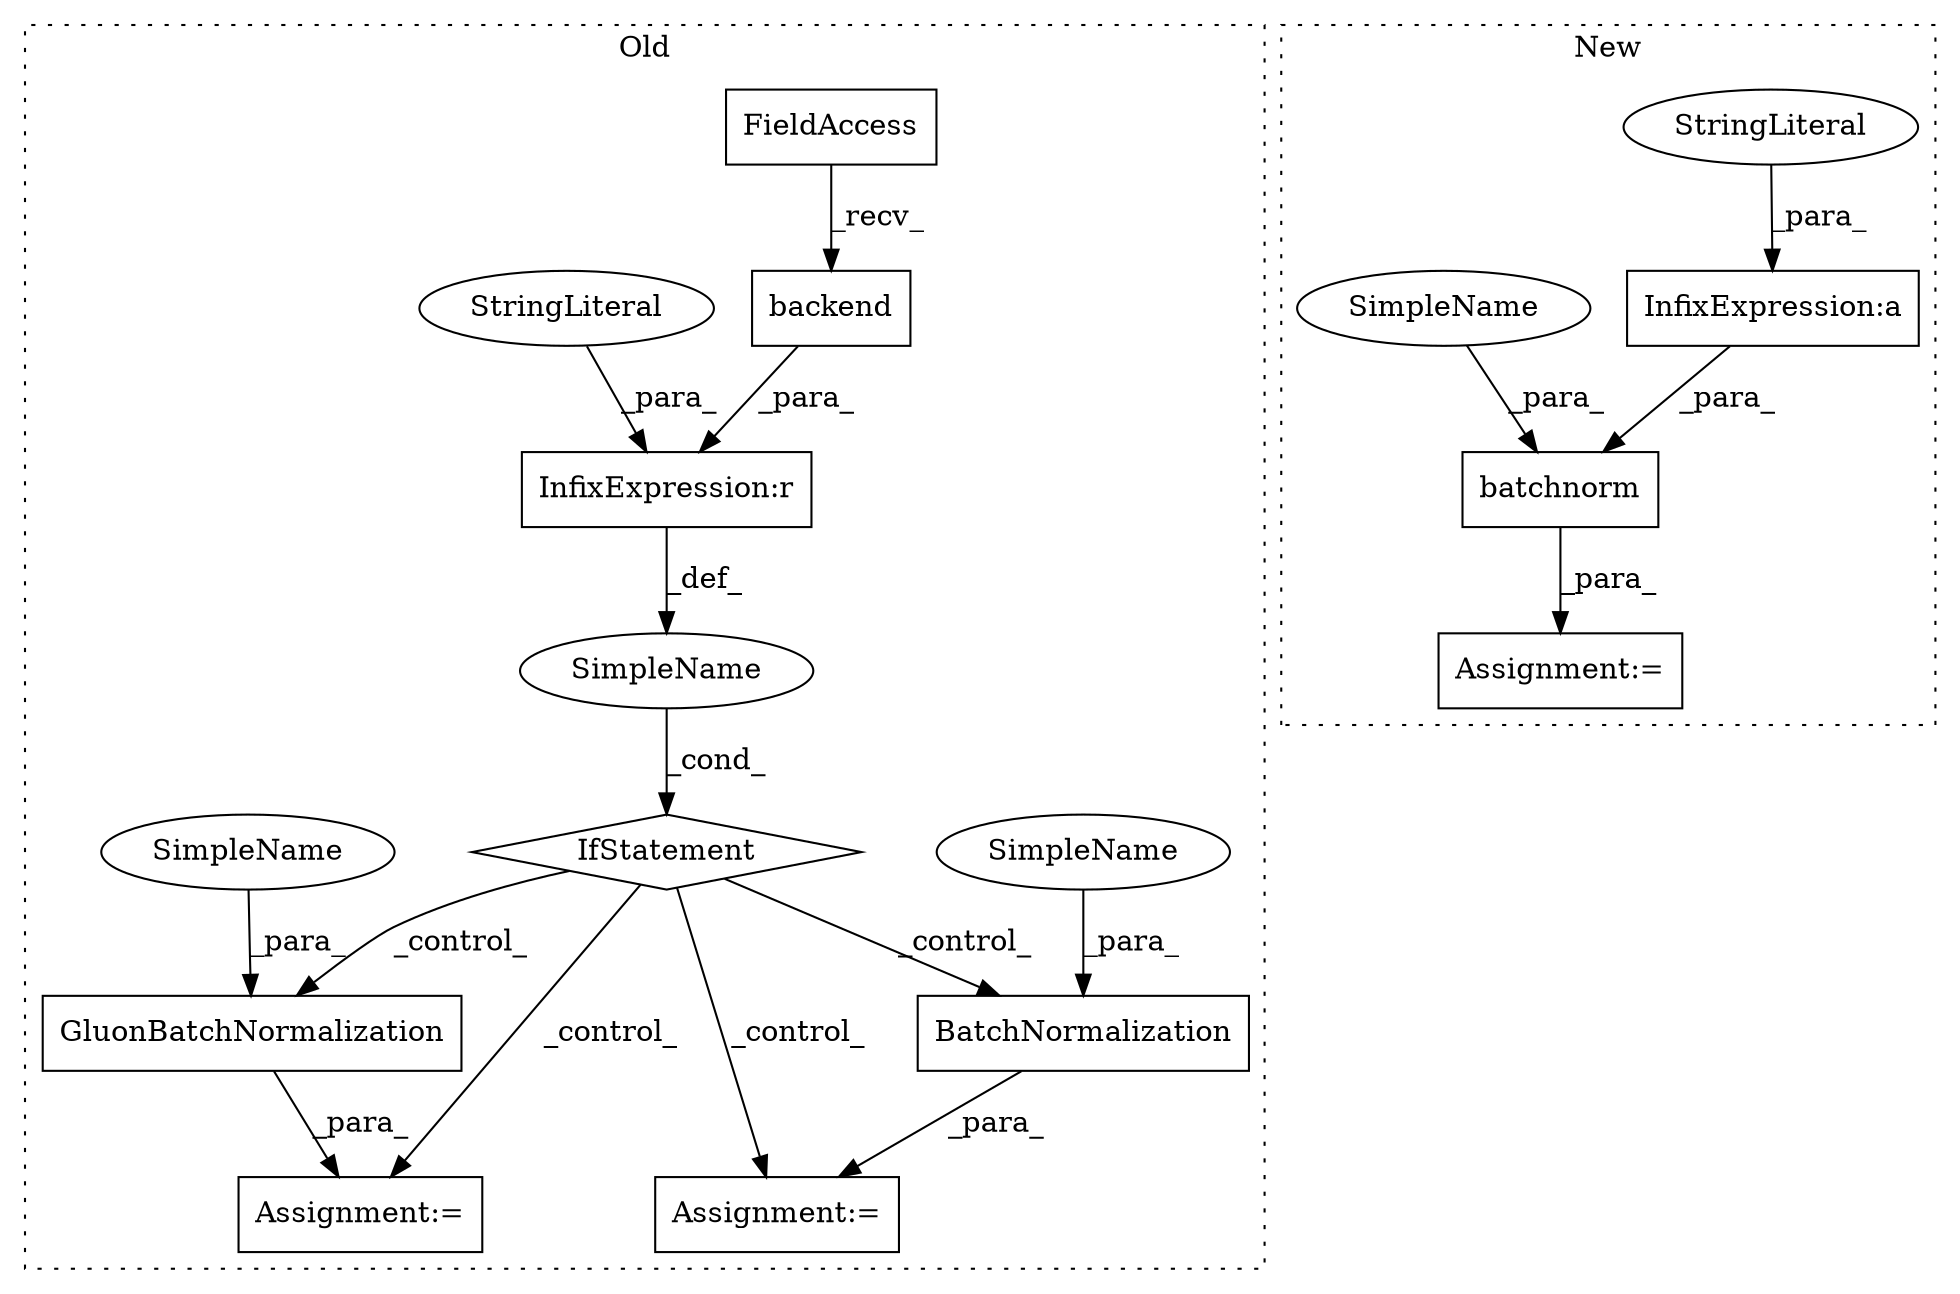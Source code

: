 digraph G {
subgraph cluster0 {
1 [label="GluonBatchNormalization" a="32" s="2705,2730" l="24,1" shape="box"];
5 [label="BatchNormalization" a="32" s="2768,2788" l="19,1" shape="box"];
6 [label="InfixExpression:r" a="27" s="2682" l="4" shape="box"];
7 [label="IfStatement" a="25" s="2655,2693" l="4,2" shape="diamond"];
8 [label="SimpleName" a="42" s="" l="" shape="ellipse"];
9 [label="backend" a="32" s="2673" l="9" shape="box"];
10 [label="FieldAccess" a="22" s="2659" l="13" shape="box"];
11 [label="Assignment:=" a="7" s="2704" l="1" shape="box"];
12 [label="StringLiteral" a="45" s="2686" l="7" shape="ellipse"];
13 [label="Assignment:=" a="7" s="2754" l="1" shape="box"];
15 [label="SimpleName" a="42" s="2729" l="1" shape="ellipse"];
16 [label="SimpleName" a="42" s="2787" l="1" shape="ellipse"];
label = "Old";
style="dotted";
}
subgraph cluster1 {
2 [label="batchnorm" a="32" s="2643,2667" l="10,1" shape="box"];
3 [label="InfixExpression:a" a="27" s="2659" l="3" shape="box"];
4 [label="StringLiteral" a="45" s="2662" l="5" shape="ellipse"];
14 [label="Assignment:=" a="7" s="2642" l="1" shape="box"];
17 [label="SimpleName" a="42" s="2653" l="1" shape="ellipse"];
label = "New";
style="dotted";
}
1 -> 11 [label="_para_"];
2 -> 14 [label="_para_"];
3 -> 2 [label="_para_"];
4 -> 3 [label="_para_"];
5 -> 13 [label="_para_"];
6 -> 8 [label="_def_"];
7 -> 13 [label="_control_"];
7 -> 11 [label="_control_"];
7 -> 1 [label="_control_"];
7 -> 5 [label="_control_"];
8 -> 7 [label="_cond_"];
9 -> 6 [label="_para_"];
10 -> 9 [label="_recv_"];
12 -> 6 [label="_para_"];
15 -> 1 [label="_para_"];
16 -> 5 [label="_para_"];
17 -> 2 [label="_para_"];
}